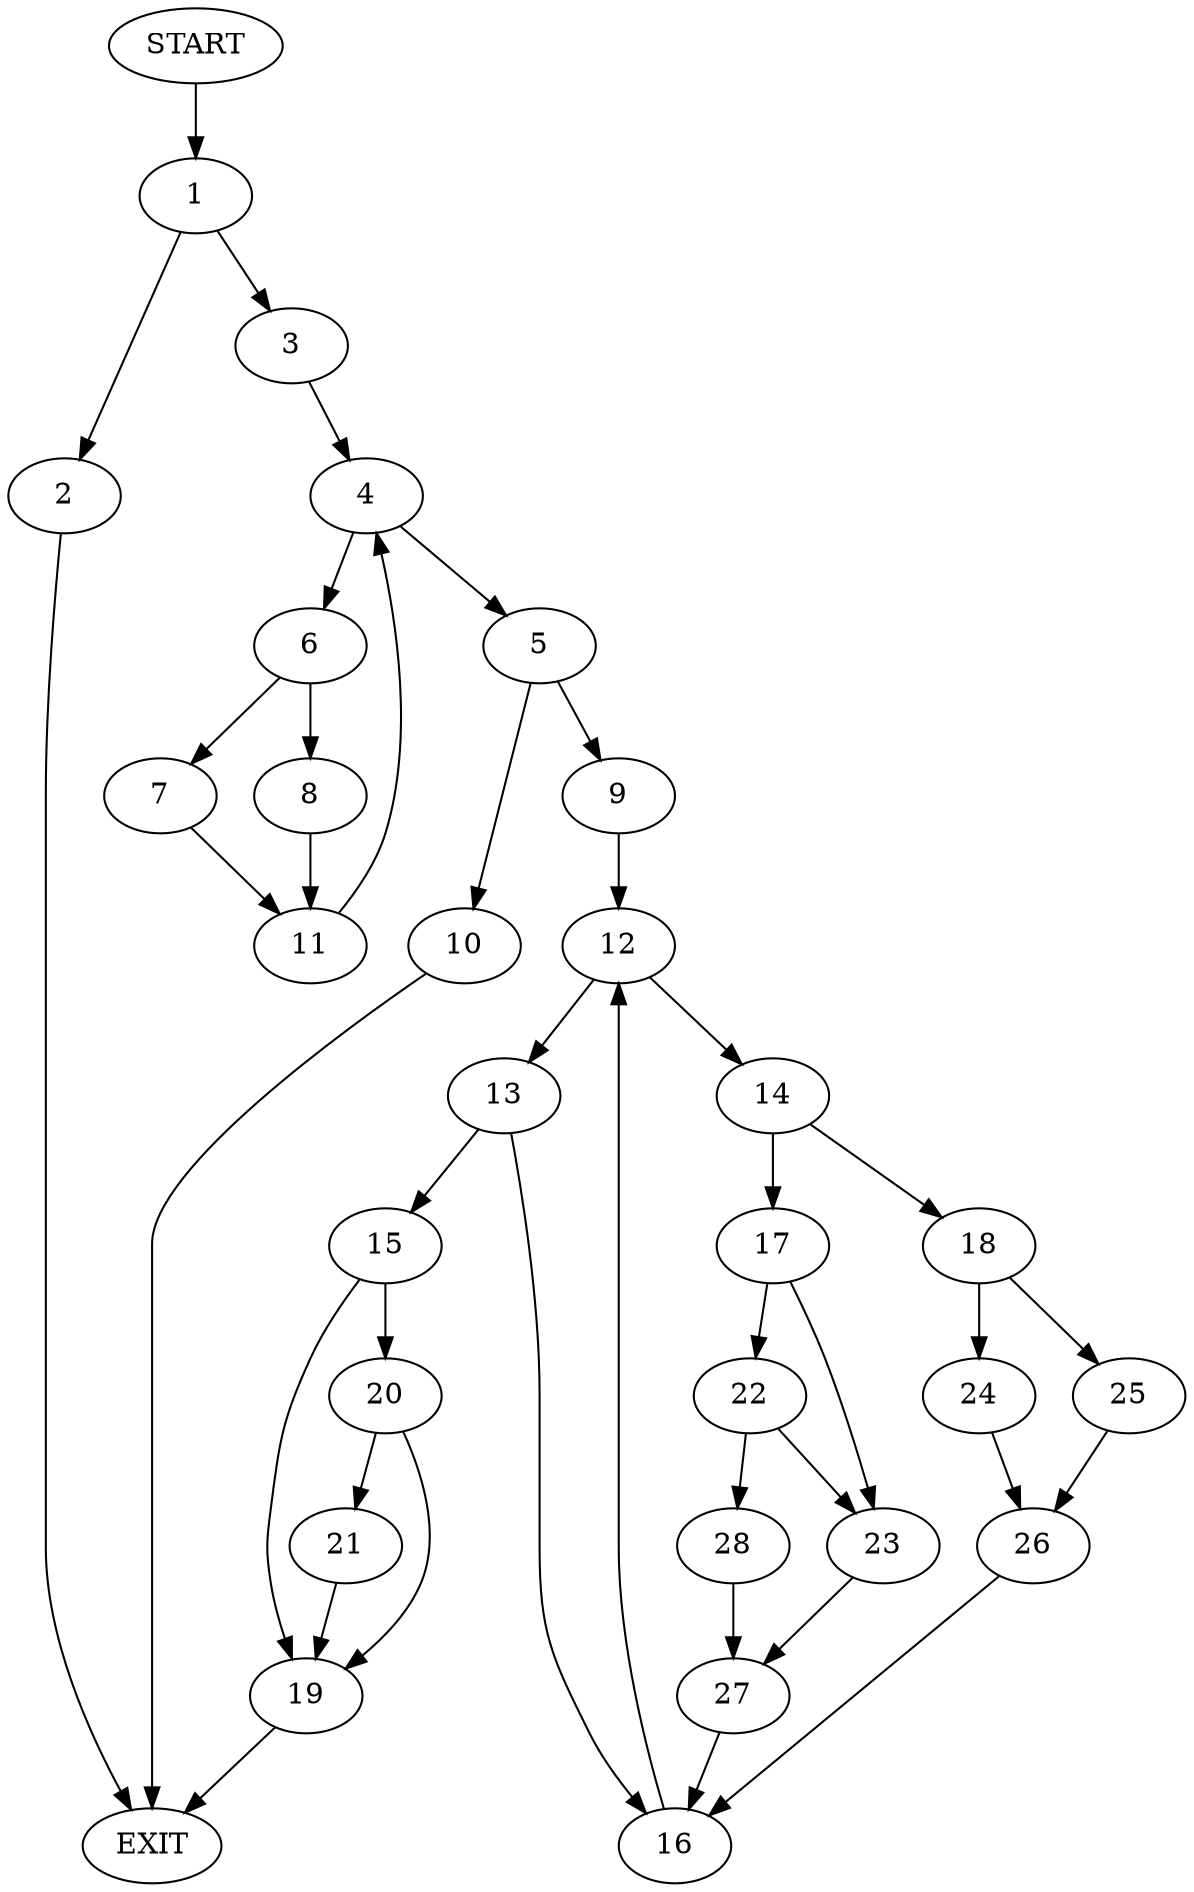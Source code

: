 digraph {
0 [label="START"]
29 [label="EXIT"]
0 -> 1
1 -> 2
1 -> 3
3 -> 4
2 -> 29
4 -> 5
4 -> 6
6 -> 7
6 -> 8
5 -> 9
5 -> 10
8 -> 11
7 -> 11
11 -> 4
9 -> 12
10 -> 29
12 -> 13
12 -> 14
13 -> 15
13 -> 16
14 -> 17
14 -> 18
15 -> 19
15 -> 20
16 -> 12
20 -> 19
20 -> 21
19 -> 29
21 -> 19
17 -> 22
17 -> 23
18 -> 24
18 -> 25
24 -> 26
25 -> 26
26 -> 16
23 -> 27
22 -> 28
22 -> 23
28 -> 27
27 -> 16
}
